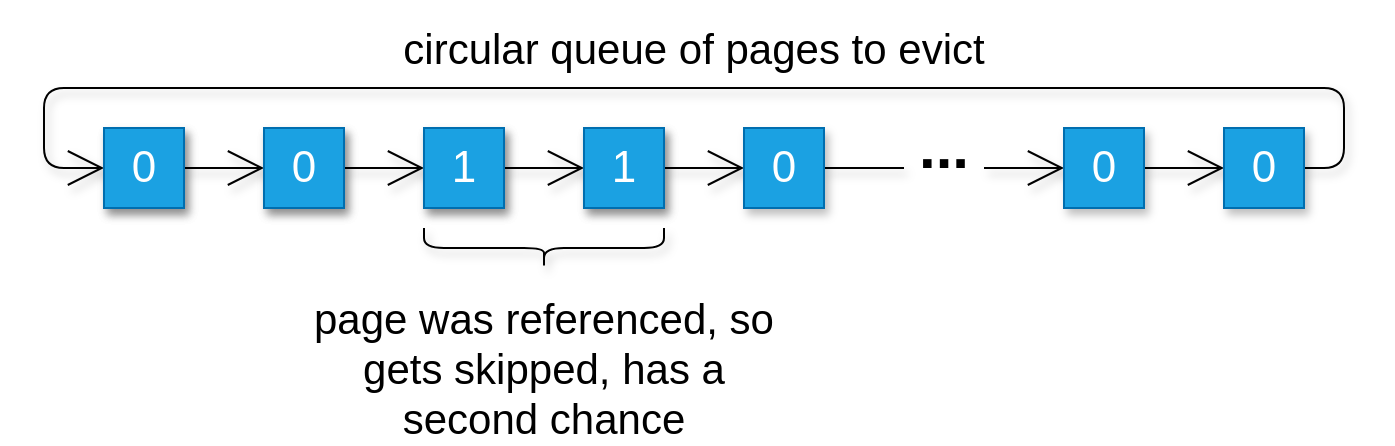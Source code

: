 <mxfile>
    <diagram id="2UDXFJgbEZOITu_jJN2N" name="Page-1">
        <mxGraphModel dx="869" dy="1535" grid="1" gridSize="10" guides="1" tooltips="1" connect="1" arrows="1" fold="1" page="1" pageScale="1" pageWidth="850" pageHeight="1100" math="0" shadow="0">
            <root>
                <mxCell id="0"/>
                <mxCell id="1" parent="0"/>
                <mxCell id="10" style="edgeStyle=none;html=1;exitX=1;exitY=0.5;exitDx=0;exitDy=0;entryX=0;entryY=0.5;entryDx=0;entryDy=0;endArrow=open;endFill=0;endSize=16;shadow=1;" edge="1" parent="1" source="2" target="3">
                    <mxGeometry relative="1" as="geometry"/>
                </mxCell>
                <mxCell id="2" value="0" style="rounded=0;whiteSpace=wrap;html=1;shadow=1;" vertex="1" parent="1">
                    <mxGeometry x="50" y="70" width="40" height="40" as="geometry"/>
                </mxCell>
                <mxCell id="11" style="edgeStyle=none;html=1;exitX=1;exitY=0.5;exitDx=0;exitDy=0;entryX=0;entryY=0.5;entryDx=0;entryDy=0;endArrow=open;endFill=0;endSize=16;shadow=1;" edge="1" parent="1" source="3" target="4">
                    <mxGeometry relative="1" as="geometry"/>
                </mxCell>
                <mxCell id="3" value="0" style="rounded=0;whiteSpace=wrap;html=1;shadow=1;" vertex="1" parent="1">
                    <mxGeometry x="130" y="70" width="40" height="40" as="geometry"/>
                </mxCell>
                <mxCell id="12" style="edgeStyle=none;html=1;exitX=1;exitY=0.5;exitDx=0;exitDy=0;entryX=0;entryY=0.5;entryDx=0;entryDy=0;endArrow=open;endFill=0;endSize=16;shadow=1;" edge="1" parent="1" source="4" target="5">
                    <mxGeometry relative="1" as="geometry"/>
                </mxCell>
                <mxCell id="4" value="1" style="rounded=0;whiteSpace=wrap;html=1;shadow=1;" vertex="1" parent="1">
                    <mxGeometry x="210" y="70" width="40" height="40" as="geometry"/>
                </mxCell>
                <mxCell id="13" style="edgeStyle=none;html=1;exitX=1;exitY=0.5;exitDx=0;exitDy=0;entryX=0;entryY=0.5;entryDx=0;entryDy=0;endArrow=open;endFill=0;endSize=16;shadow=1;" edge="1" parent="1" source="5" target="6">
                    <mxGeometry relative="1" as="geometry"/>
                </mxCell>
                <mxCell id="5" value="1" style="rounded=0;whiteSpace=wrap;html=1;shadow=1;" vertex="1" parent="1">
                    <mxGeometry x="290" y="70" width="40" height="40" as="geometry"/>
                </mxCell>
                <mxCell id="14" style="edgeStyle=none;html=1;exitX=1;exitY=0.5;exitDx=0;exitDy=0;entryX=0;entryY=0.5;entryDx=0;entryDy=0;endArrow=none;endFill=0;endSize=16;shadow=1;" edge="1" parent="1" source="6">
                    <mxGeometry relative="1" as="geometry">
                        <mxPoint x="450" y="90" as="targetPoint"/>
                    </mxGeometry>
                </mxCell>
                <mxCell id="6" value="0" style="rounded=0;whiteSpace=wrap;html=1;shadow=1;fillColor=#1ba1e2;strokeColor=#006EAF;fontColor=#ffffff;fontSize=22;" vertex="1" parent="1">
                    <mxGeometry x="370" y="70" width="40" height="40" as="geometry"/>
                </mxCell>
                <mxCell id="15" style="edgeStyle=none;html=1;exitX=1;exitY=0.5;exitDx=0;exitDy=0;entryX=0;entryY=0.5;entryDx=0;entryDy=0;endArrow=open;endFill=0;endSize=16;shadow=1;" edge="1" parent="1" target="8">
                    <mxGeometry relative="1" as="geometry">
                        <mxPoint x="490" y="90" as="sourcePoint"/>
                    </mxGeometry>
                </mxCell>
                <mxCell id="16" style="edgeStyle=none;html=1;exitX=1;exitY=0.5;exitDx=0;exitDy=0;entryX=0;entryY=0.5;entryDx=0;entryDy=0;endArrow=open;endFill=0;endSize=16;shadow=1;" edge="1" parent="1" source="8" target="9">
                    <mxGeometry relative="1" as="geometry"/>
                </mxCell>
                <mxCell id="8" value="0" style="rounded=0;whiteSpace=wrap;html=1;fillColor=#1ba1e2;strokeColor=#006EAF;fontColor=#ffffff;shadow=1;fontSize=22;" vertex="1" parent="1">
                    <mxGeometry x="530" y="70" width="40" height="40" as="geometry"/>
                </mxCell>
                <mxCell id="17" style="edgeStyle=orthogonalEdgeStyle;html=1;exitX=1;exitY=0.5;exitDx=0;exitDy=0;entryX=0;entryY=0.5;entryDx=0;entryDy=0;endArrow=open;endFill=0;endSize=16;shadow=1;" edge="1" parent="1" source="9" target="2">
                    <mxGeometry relative="1" as="geometry">
                        <Array as="points">
                            <mxPoint x="670" y="90"/>
                            <mxPoint x="670" y="50"/>
                            <mxPoint x="20" y="50"/>
                            <mxPoint x="20" y="90"/>
                        </Array>
                    </mxGeometry>
                </mxCell>
                <mxCell id="9" value="0" style="rounded=0;whiteSpace=wrap;html=1;fillColor=#1ba1e2;strokeColor=#006EAF;fontColor=#ffffff;shadow=1;fontSize=22;" vertex="1" parent="1">
                    <mxGeometry x="610" y="70" width="40" height="40" as="geometry"/>
                </mxCell>
                <mxCell id="18" value="..." style="text;html=1;strokeColor=none;fillColor=none;align=center;verticalAlign=bottom;whiteSpace=wrap;rounded=0;fontSize=30;fontStyle=1;shadow=1;" vertex="1" parent="1">
                    <mxGeometry x="450" y="80" width="40" height="20" as="geometry"/>
                </mxCell>
                <mxCell id="19" value="0" style="rounded=0;whiteSpace=wrap;html=1;fillColor=#1ba1e2;strokeColor=#006EAF;fontColor=#ffffff;shadow=1;fontSize=22;" vertex="1" parent="1">
                    <mxGeometry x="50" y="70" width="40" height="40" as="geometry"/>
                </mxCell>
                <mxCell id="20" value="0" style="rounded=0;whiteSpace=wrap;html=1;fillColor=#1ba1e2;strokeColor=#006EAF;fontColor=#ffffff;shadow=1;fontSize=22;" vertex="1" parent="1">
                    <mxGeometry x="130" y="70" width="40" height="40" as="geometry"/>
                </mxCell>
                <mxCell id="21" value="1" style="rounded=0;whiteSpace=wrap;html=1;fillColor=#1ba1e2;strokeColor=#006EAF;fontColor=#ffffff;shadow=1;fontSize=22;" vertex="1" parent="1">
                    <mxGeometry x="210" y="70" width="40" height="40" as="geometry"/>
                </mxCell>
                <mxCell id="22" value="1" style="rounded=0;whiteSpace=wrap;html=1;fillColor=#1ba1e2;strokeColor=#006EAF;fontColor=#ffffff;shadow=1;fontSize=22;" vertex="1" parent="1">
                    <mxGeometry x="290" y="70" width="40" height="40" as="geometry"/>
                </mxCell>
                <mxCell id="23" value="circular queue of pages to evict" style="text;html=1;strokeColor=none;fillColor=none;align=center;verticalAlign=middle;whiteSpace=wrap;rounded=0;shadow=1;fontSize=21;" vertex="1" parent="1">
                    <mxGeometry x="20" y="10" width="650" height="40" as="geometry"/>
                </mxCell>
                <mxCell id="24" value="page was referenced, so gets skipped, has a second chance" style="text;html=1;strokeColor=none;fillColor=none;align=center;verticalAlign=middle;whiteSpace=wrap;rounded=0;shadow=1;fontSize=21;" vertex="1" parent="1">
                    <mxGeometry x="145" y="170" width="250" height="40" as="geometry"/>
                </mxCell>
                <mxCell id="25" value="" style="shape=curlyBracket;whiteSpace=wrap;html=1;rounded=1;flipH=1;shadow=1;fontSize=21;verticalAlign=bottom;rotation=90;size=0.5;" vertex="1" parent="1">
                    <mxGeometry x="260" y="70" width="20" height="120" as="geometry"/>
                </mxCell>
            </root>
        </mxGraphModel>
    </diagram>
</mxfile>